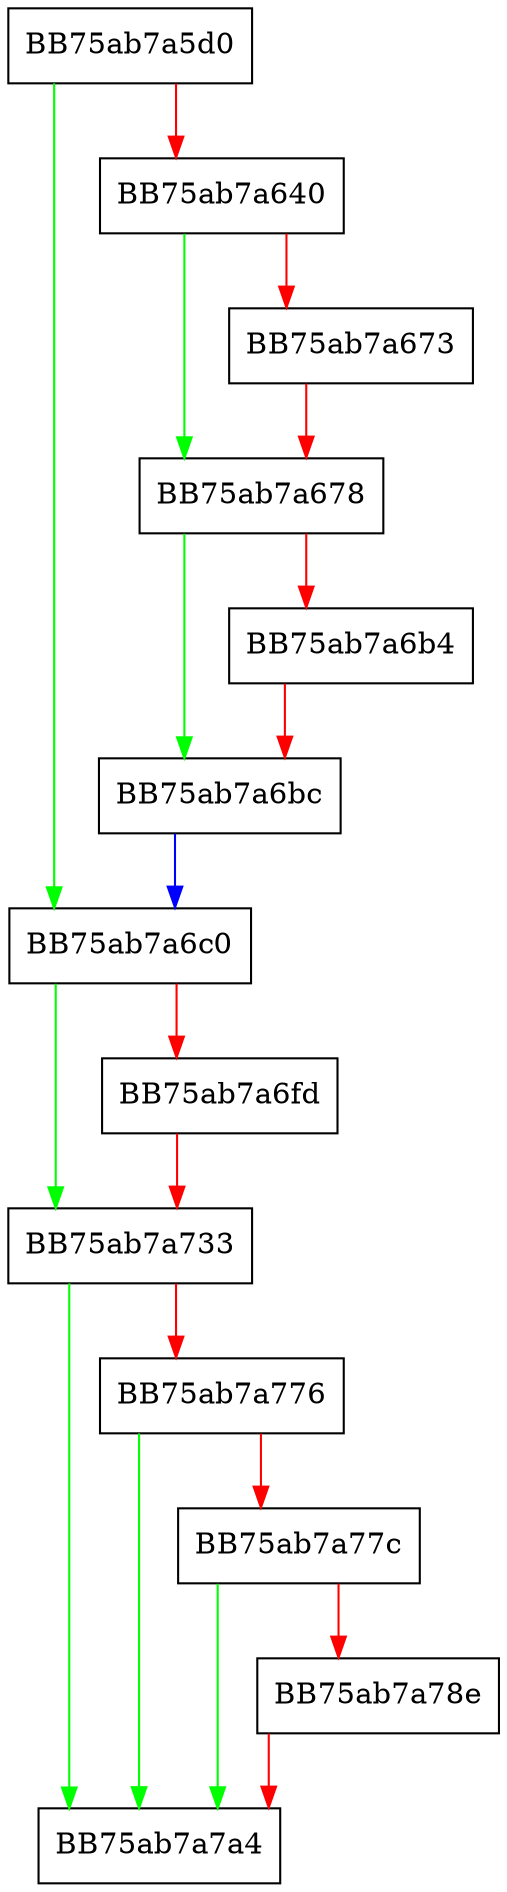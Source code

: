 digraph MergeResource {
  node [shape="box"];
  graph [splines=ortho];
  BB75ab7a5d0 -> BB75ab7a6c0 [color="green"];
  BB75ab7a5d0 -> BB75ab7a640 [color="red"];
  BB75ab7a640 -> BB75ab7a678 [color="green"];
  BB75ab7a640 -> BB75ab7a673 [color="red"];
  BB75ab7a673 -> BB75ab7a678 [color="red"];
  BB75ab7a678 -> BB75ab7a6bc [color="green"];
  BB75ab7a678 -> BB75ab7a6b4 [color="red"];
  BB75ab7a6b4 -> BB75ab7a6bc [color="red"];
  BB75ab7a6bc -> BB75ab7a6c0 [color="blue"];
  BB75ab7a6c0 -> BB75ab7a733 [color="green"];
  BB75ab7a6c0 -> BB75ab7a6fd [color="red"];
  BB75ab7a6fd -> BB75ab7a733 [color="red"];
  BB75ab7a733 -> BB75ab7a7a4 [color="green"];
  BB75ab7a733 -> BB75ab7a776 [color="red"];
  BB75ab7a776 -> BB75ab7a7a4 [color="green"];
  BB75ab7a776 -> BB75ab7a77c [color="red"];
  BB75ab7a77c -> BB75ab7a7a4 [color="green"];
  BB75ab7a77c -> BB75ab7a78e [color="red"];
  BB75ab7a78e -> BB75ab7a7a4 [color="red"];
}